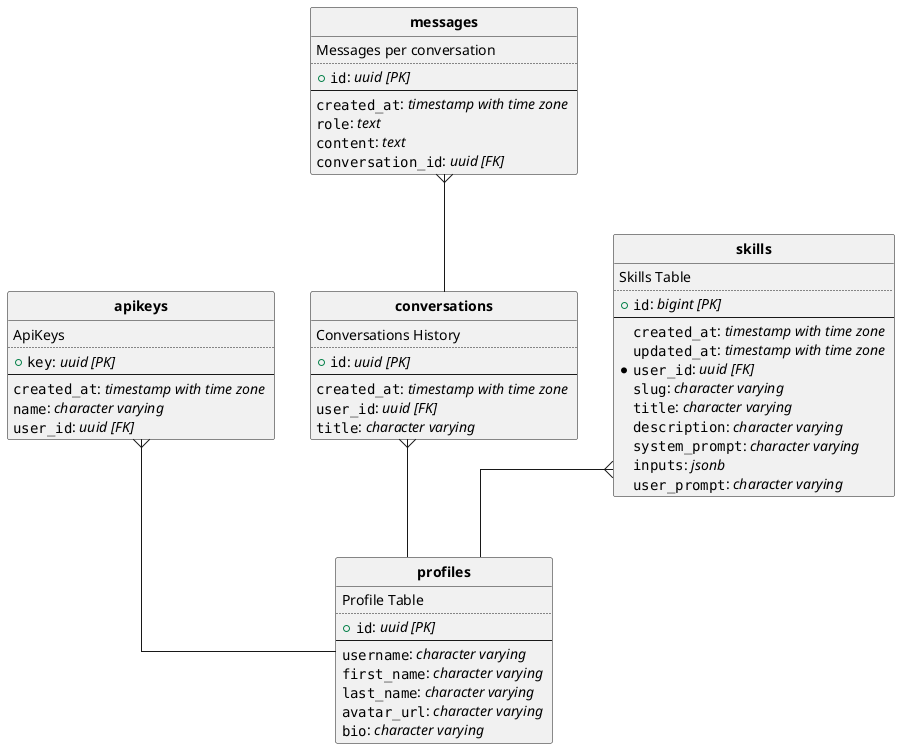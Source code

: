 @startuml
hide circle
skinparam linetype ortho

entity "**apikeys**" {
  ApiKeys
  ..
  + ""key"": //uuid [PK]//
  --
  ""created_at"": //timestamp with time zone //
  ""name"": //character varying //
  ""user_id"": //uuid [FK]//
}

entity "**conversations**" {
  Conversations History
  ..
  + ""id"": //uuid [PK]//
  --
  ""created_at"": //timestamp with time zone //
  ""user_id"": //uuid [FK]//
  ""title"": //character varying //
}

entity "**messages**" {
  Messages per conversation
  ..
  + ""id"": //uuid [PK]//
  --
  ""created_at"": //timestamp with time zone //
  ""role"": //text //
  ""content"": //text //
  ""conversation_id"": //uuid [FK]//
}

entity "**profiles**" {
  Profile Table
  ..
  + ""id"": //uuid [PK]//
  --
  ""username"": //character varying //
  ""first_name"": //character varying //
  ""last_name"": //character varying //
  ""avatar_url"": //character varying //
  ""bio"": //character varying //
}

entity "**skills**" {
  Skills Table
  ..
  + ""id"": //bigint [PK]//
  --
  ""created_at"": //timestamp with time zone //
  ""updated_at"": //timestamp with time zone //
  *""user_id"": //uuid [FK]//
  ""slug"": //character varying //
  ""title"": //character varying //
  ""description"": //character varying //
  ""system_prompt"": //character varying //
  ""inputs"": //jsonb //
  ""user_prompt"": //character varying //
}

"**apikeys**"   }--  "**profiles**"

"**conversations**"   }--  "**profiles**"

"**messages**"   }--  "**conversations**"

"**skills**"   }--  "**profiles**"
@enduml
